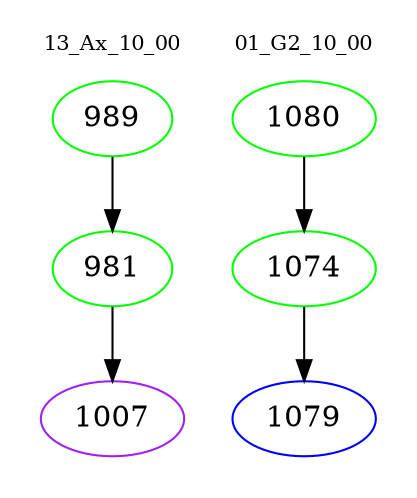digraph{
subgraph cluster_0 {
color = white
label = "13_Ax_10_00";
fontsize=10;
T0_989 [label="989", color="green"]
T0_989 -> T0_981 [color="black"]
T0_981 [label="981", color="green"]
T0_981 -> T0_1007 [color="black"]
T0_1007 [label="1007", color="purple"]
}
subgraph cluster_1 {
color = white
label = "01_G2_10_00";
fontsize=10;
T1_1080 [label="1080", color="green"]
T1_1080 -> T1_1074 [color="black"]
T1_1074 [label="1074", color="green"]
T1_1074 -> T1_1079 [color="black"]
T1_1079 [label="1079", color="blue"]
}
}
